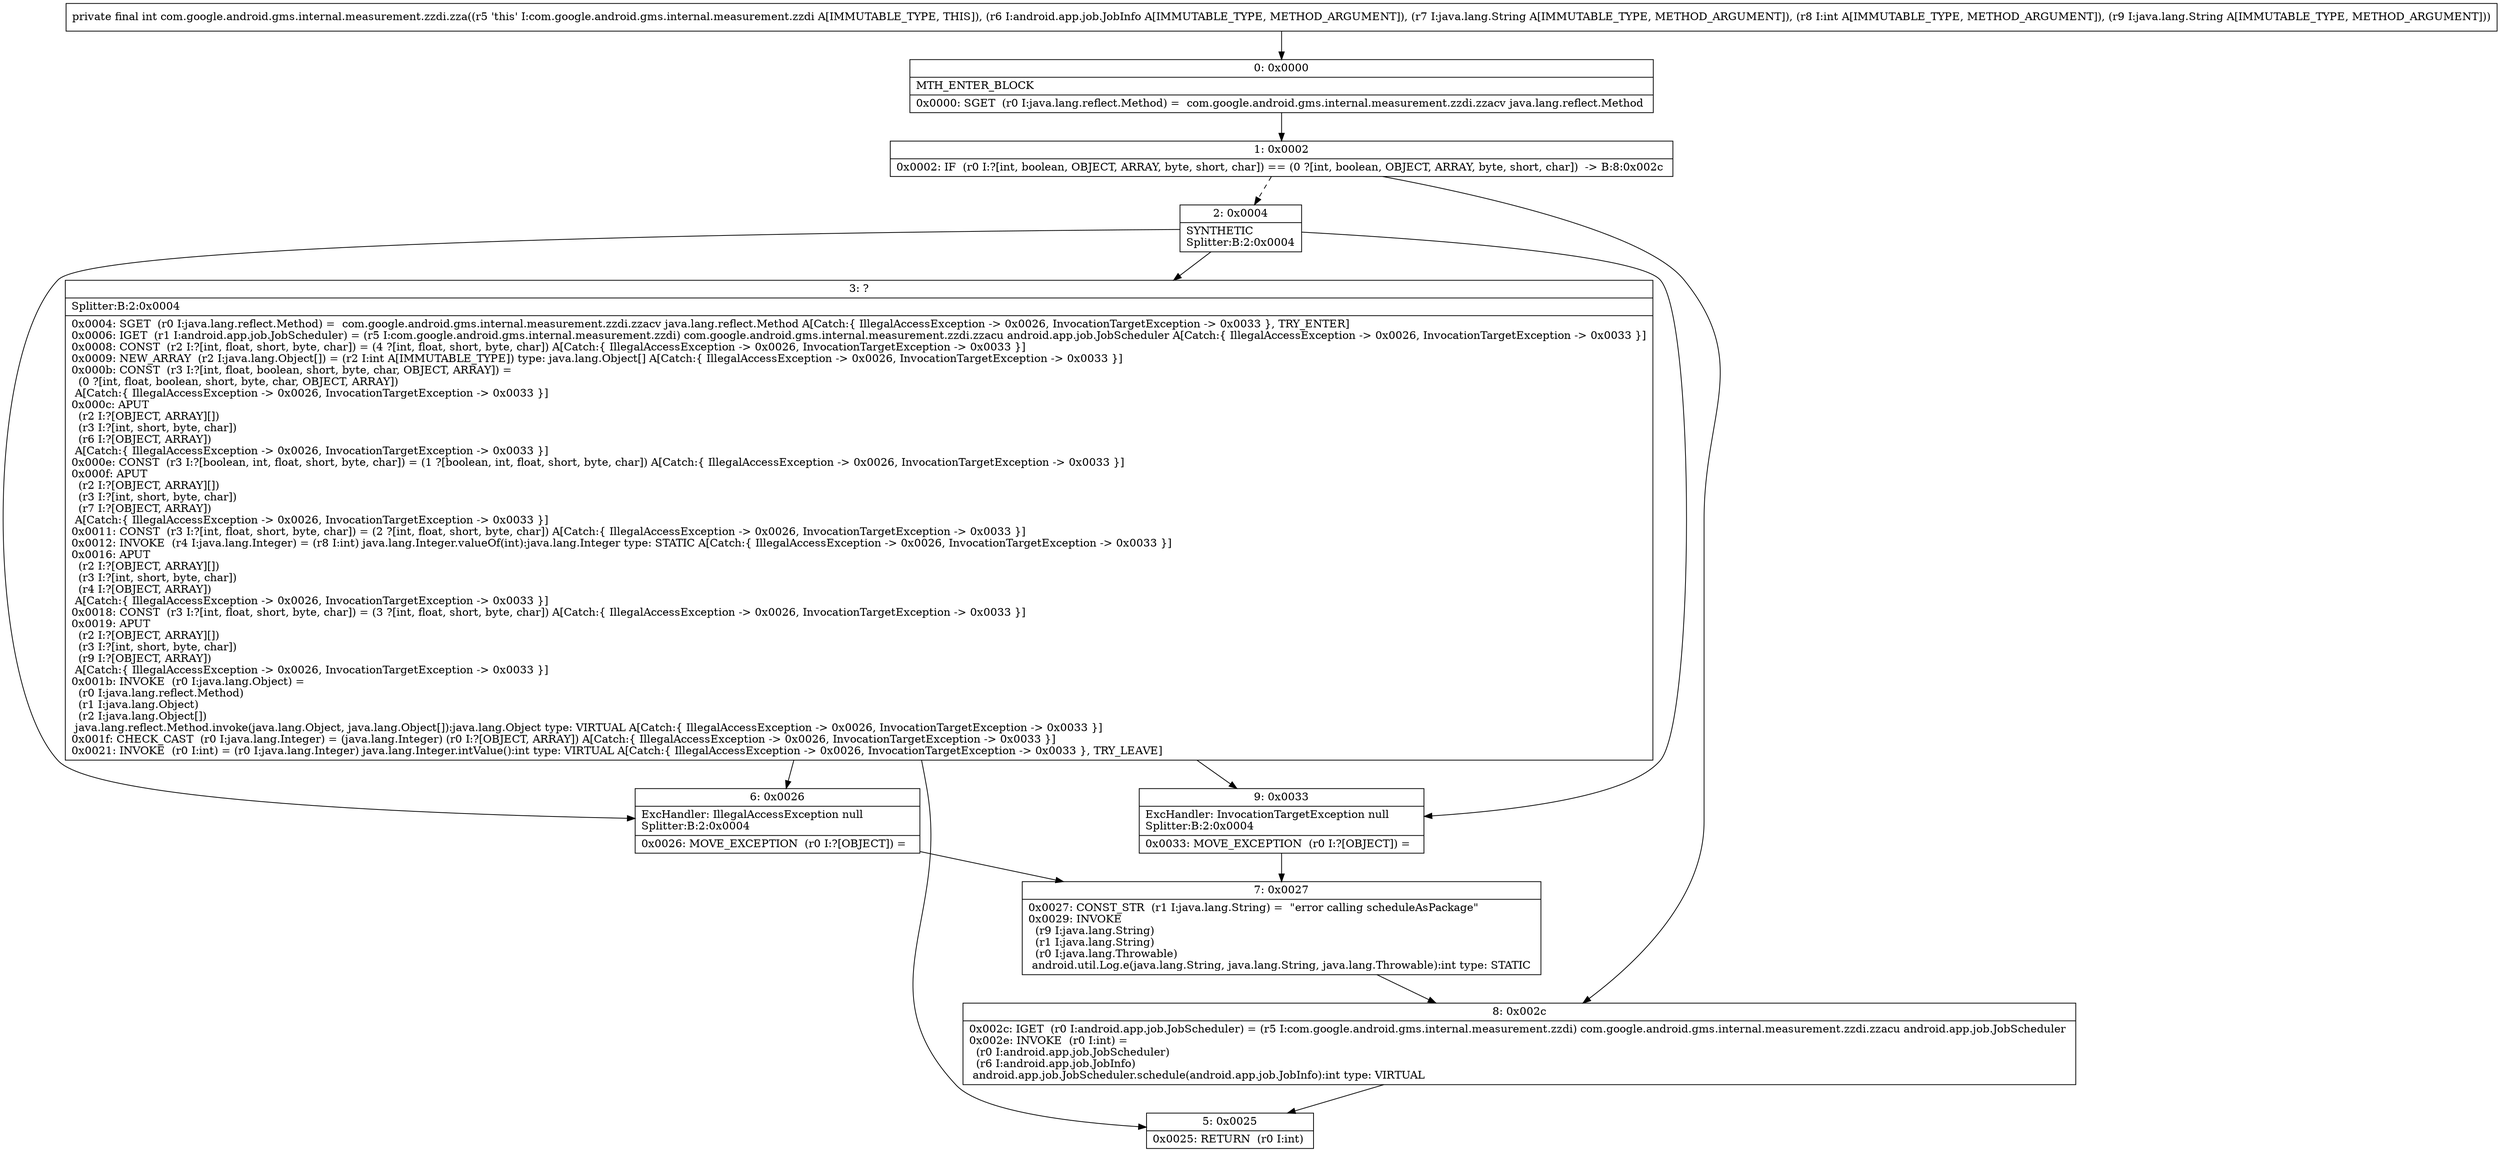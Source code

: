 digraph "CFG forcom.google.android.gms.internal.measurement.zzdi.zza(Landroid\/app\/job\/JobInfo;Ljava\/lang\/String;ILjava\/lang\/String;)I" {
Node_0 [shape=record,label="{0\:\ 0x0000|MTH_ENTER_BLOCK\l|0x0000: SGET  (r0 I:java.lang.reflect.Method) =  com.google.android.gms.internal.measurement.zzdi.zzacv java.lang.reflect.Method \l}"];
Node_1 [shape=record,label="{1\:\ 0x0002|0x0002: IF  (r0 I:?[int, boolean, OBJECT, ARRAY, byte, short, char]) == (0 ?[int, boolean, OBJECT, ARRAY, byte, short, char])  \-\> B:8:0x002c \l}"];
Node_2 [shape=record,label="{2\:\ 0x0004|SYNTHETIC\lSplitter:B:2:0x0004\l}"];
Node_3 [shape=record,label="{3\:\ ?|Splitter:B:2:0x0004\l|0x0004: SGET  (r0 I:java.lang.reflect.Method) =  com.google.android.gms.internal.measurement.zzdi.zzacv java.lang.reflect.Method A[Catch:\{ IllegalAccessException \-\> 0x0026, InvocationTargetException \-\> 0x0033 \}, TRY_ENTER]\l0x0006: IGET  (r1 I:android.app.job.JobScheduler) = (r5 I:com.google.android.gms.internal.measurement.zzdi) com.google.android.gms.internal.measurement.zzdi.zzacu android.app.job.JobScheduler A[Catch:\{ IllegalAccessException \-\> 0x0026, InvocationTargetException \-\> 0x0033 \}]\l0x0008: CONST  (r2 I:?[int, float, short, byte, char]) = (4 ?[int, float, short, byte, char]) A[Catch:\{ IllegalAccessException \-\> 0x0026, InvocationTargetException \-\> 0x0033 \}]\l0x0009: NEW_ARRAY  (r2 I:java.lang.Object[]) = (r2 I:int A[IMMUTABLE_TYPE]) type: java.lang.Object[] A[Catch:\{ IllegalAccessException \-\> 0x0026, InvocationTargetException \-\> 0x0033 \}]\l0x000b: CONST  (r3 I:?[int, float, boolean, short, byte, char, OBJECT, ARRAY]) = \l  (0 ?[int, float, boolean, short, byte, char, OBJECT, ARRAY])\l A[Catch:\{ IllegalAccessException \-\> 0x0026, InvocationTargetException \-\> 0x0033 \}]\l0x000c: APUT  \l  (r2 I:?[OBJECT, ARRAY][])\l  (r3 I:?[int, short, byte, char])\l  (r6 I:?[OBJECT, ARRAY])\l A[Catch:\{ IllegalAccessException \-\> 0x0026, InvocationTargetException \-\> 0x0033 \}]\l0x000e: CONST  (r3 I:?[boolean, int, float, short, byte, char]) = (1 ?[boolean, int, float, short, byte, char]) A[Catch:\{ IllegalAccessException \-\> 0x0026, InvocationTargetException \-\> 0x0033 \}]\l0x000f: APUT  \l  (r2 I:?[OBJECT, ARRAY][])\l  (r3 I:?[int, short, byte, char])\l  (r7 I:?[OBJECT, ARRAY])\l A[Catch:\{ IllegalAccessException \-\> 0x0026, InvocationTargetException \-\> 0x0033 \}]\l0x0011: CONST  (r3 I:?[int, float, short, byte, char]) = (2 ?[int, float, short, byte, char]) A[Catch:\{ IllegalAccessException \-\> 0x0026, InvocationTargetException \-\> 0x0033 \}]\l0x0012: INVOKE  (r4 I:java.lang.Integer) = (r8 I:int) java.lang.Integer.valueOf(int):java.lang.Integer type: STATIC A[Catch:\{ IllegalAccessException \-\> 0x0026, InvocationTargetException \-\> 0x0033 \}]\l0x0016: APUT  \l  (r2 I:?[OBJECT, ARRAY][])\l  (r3 I:?[int, short, byte, char])\l  (r4 I:?[OBJECT, ARRAY])\l A[Catch:\{ IllegalAccessException \-\> 0x0026, InvocationTargetException \-\> 0x0033 \}]\l0x0018: CONST  (r3 I:?[int, float, short, byte, char]) = (3 ?[int, float, short, byte, char]) A[Catch:\{ IllegalAccessException \-\> 0x0026, InvocationTargetException \-\> 0x0033 \}]\l0x0019: APUT  \l  (r2 I:?[OBJECT, ARRAY][])\l  (r3 I:?[int, short, byte, char])\l  (r9 I:?[OBJECT, ARRAY])\l A[Catch:\{ IllegalAccessException \-\> 0x0026, InvocationTargetException \-\> 0x0033 \}]\l0x001b: INVOKE  (r0 I:java.lang.Object) = \l  (r0 I:java.lang.reflect.Method)\l  (r1 I:java.lang.Object)\l  (r2 I:java.lang.Object[])\l java.lang.reflect.Method.invoke(java.lang.Object, java.lang.Object[]):java.lang.Object type: VIRTUAL A[Catch:\{ IllegalAccessException \-\> 0x0026, InvocationTargetException \-\> 0x0033 \}]\l0x001f: CHECK_CAST  (r0 I:java.lang.Integer) = (java.lang.Integer) (r0 I:?[OBJECT, ARRAY]) A[Catch:\{ IllegalAccessException \-\> 0x0026, InvocationTargetException \-\> 0x0033 \}]\l0x0021: INVOKE  (r0 I:int) = (r0 I:java.lang.Integer) java.lang.Integer.intValue():int type: VIRTUAL A[Catch:\{ IllegalAccessException \-\> 0x0026, InvocationTargetException \-\> 0x0033 \}, TRY_LEAVE]\l}"];
Node_5 [shape=record,label="{5\:\ 0x0025|0x0025: RETURN  (r0 I:int) \l}"];
Node_6 [shape=record,label="{6\:\ 0x0026|ExcHandler: IllegalAccessException null\lSplitter:B:2:0x0004\l|0x0026: MOVE_EXCEPTION  (r0 I:?[OBJECT]) =  \l}"];
Node_7 [shape=record,label="{7\:\ 0x0027|0x0027: CONST_STR  (r1 I:java.lang.String) =  \"error calling scheduleAsPackage\" \l0x0029: INVOKE  \l  (r9 I:java.lang.String)\l  (r1 I:java.lang.String)\l  (r0 I:java.lang.Throwable)\l android.util.Log.e(java.lang.String, java.lang.String, java.lang.Throwable):int type: STATIC \l}"];
Node_8 [shape=record,label="{8\:\ 0x002c|0x002c: IGET  (r0 I:android.app.job.JobScheduler) = (r5 I:com.google.android.gms.internal.measurement.zzdi) com.google.android.gms.internal.measurement.zzdi.zzacu android.app.job.JobScheduler \l0x002e: INVOKE  (r0 I:int) = \l  (r0 I:android.app.job.JobScheduler)\l  (r6 I:android.app.job.JobInfo)\l android.app.job.JobScheduler.schedule(android.app.job.JobInfo):int type: VIRTUAL \l}"];
Node_9 [shape=record,label="{9\:\ 0x0033|ExcHandler: InvocationTargetException null\lSplitter:B:2:0x0004\l|0x0033: MOVE_EXCEPTION  (r0 I:?[OBJECT]) =  \l}"];
MethodNode[shape=record,label="{private final int com.google.android.gms.internal.measurement.zzdi.zza((r5 'this' I:com.google.android.gms.internal.measurement.zzdi A[IMMUTABLE_TYPE, THIS]), (r6 I:android.app.job.JobInfo A[IMMUTABLE_TYPE, METHOD_ARGUMENT]), (r7 I:java.lang.String A[IMMUTABLE_TYPE, METHOD_ARGUMENT]), (r8 I:int A[IMMUTABLE_TYPE, METHOD_ARGUMENT]), (r9 I:java.lang.String A[IMMUTABLE_TYPE, METHOD_ARGUMENT])) }"];
MethodNode -> Node_0;
Node_0 -> Node_1;
Node_1 -> Node_2[style=dashed];
Node_1 -> Node_8;
Node_2 -> Node_3;
Node_2 -> Node_6;
Node_2 -> Node_9;
Node_3 -> Node_6;
Node_3 -> Node_9;
Node_3 -> Node_5;
Node_6 -> Node_7;
Node_7 -> Node_8;
Node_8 -> Node_5;
Node_9 -> Node_7;
}

